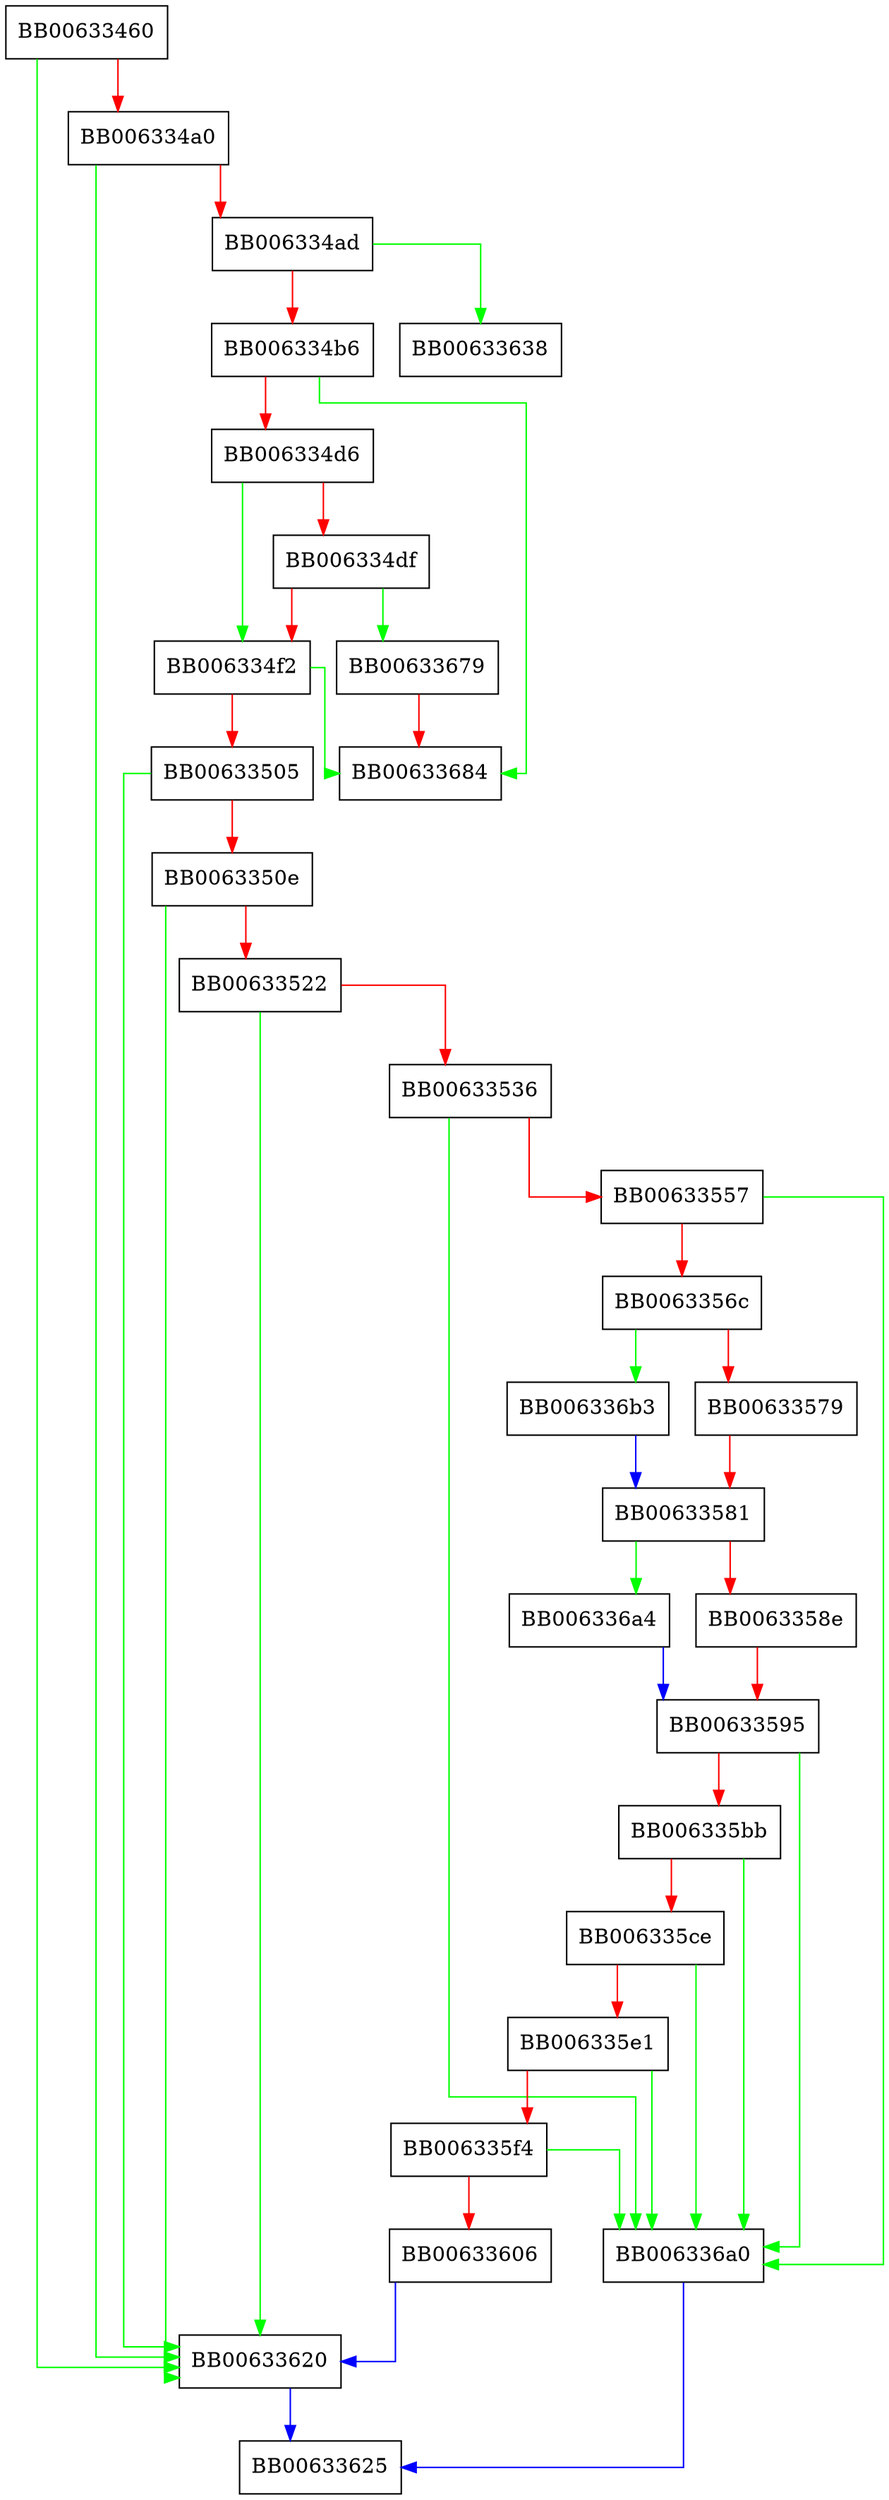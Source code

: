 digraph ossl_rsa_param_decode {
  node [shape="box"];
  graph [splines=ortho];
  BB00633460 -> BB00633620 [color="green"];
  BB00633460 -> BB006334a0 [color="red"];
  BB006334a0 -> BB00633620 [color="green"];
  BB006334a0 -> BB006334ad [color="red"];
  BB006334ad -> BB00633638 [color="green"];
  BB006334ad -> BB006334b6 [color="red"];
  BB006334b6 -> BB00633684 [color="green"];
  BB006334b6 -> BB006334d6 [color="red"];
  BB006334d6 -> BB006334f2 [color="green"];
  BB006334d6 -> BB006334df [color="red"];
  BB006334df -> BB00633679 [color="green"];
  BB006334df -> BB006334f2 [color="red"];
  BB006334f2 -> BB00633684 [color="green"];
  BB006334f2 -> BB00633505 [color="red"];
  BB00633505 -> BB00633620 [color="green"];
  BB00633505 -> BB0063350e [color="red"];
  BB0063350e -> BB00633620 [color="green"];
  BB0063350e -> BB00633522 [color="red"];
  BB00633522 -> BB00633620 [color="green"];
  BB00633522 -> BB00633536 [color="red"];
  BB00633536 -> BB006336a0 [color="green"];
  BB00633536 -> BB00633557 [color="red"];
  BB00633557 -> BB006336a0 [color="green"];
  BB00633557 -> BB0063356c [color="red"];
  BB0063356c -> BB006336b3 [color="green"];
  BB0063356c -> BB00633579 [color="red"];
  BB00633579 -> BB00633581 [color="red"];
  BB00633581 -> BB006336a4 [color="green"];
  BB00633581 -> BB0063358e [color="red"];
  BB0063358e -> BB00633595 [color="red"];
  BB00633595 -> BB006336a0 [color="green"];
  BB00633595 -> BB006335bb [color="red"];
  BB006335bb -> BB006336a0 [color="green"];
  BB006335bb -> BB006335ce [color="red"];
  BB006335ce -> BB006336a0 [color="green"];
  BB006335ce -> BB006335e1 [color="red"];
  BB006335e1 -> BB006336a0 [color="green"];
  BB006335e1 -> BB006335f4 [color="red"];
  BB006335f4 -> BB006336a0 [color="green"];
  BB006335f4 -> BB00633606 [color="red"];
  BB00633606 -> BB00633620 [color="blue"];
  BB00633620 -> BB00633625 [color="blue"];
  BB00633679 -> BB00633684 [color="red"];
  BB006336a0 -> BB00633625 [color="blue"];
  BB006336a4 -> BB00633595 [color="blue"];
  BB006336b3 -> BB00633581 [color="blue"];
}